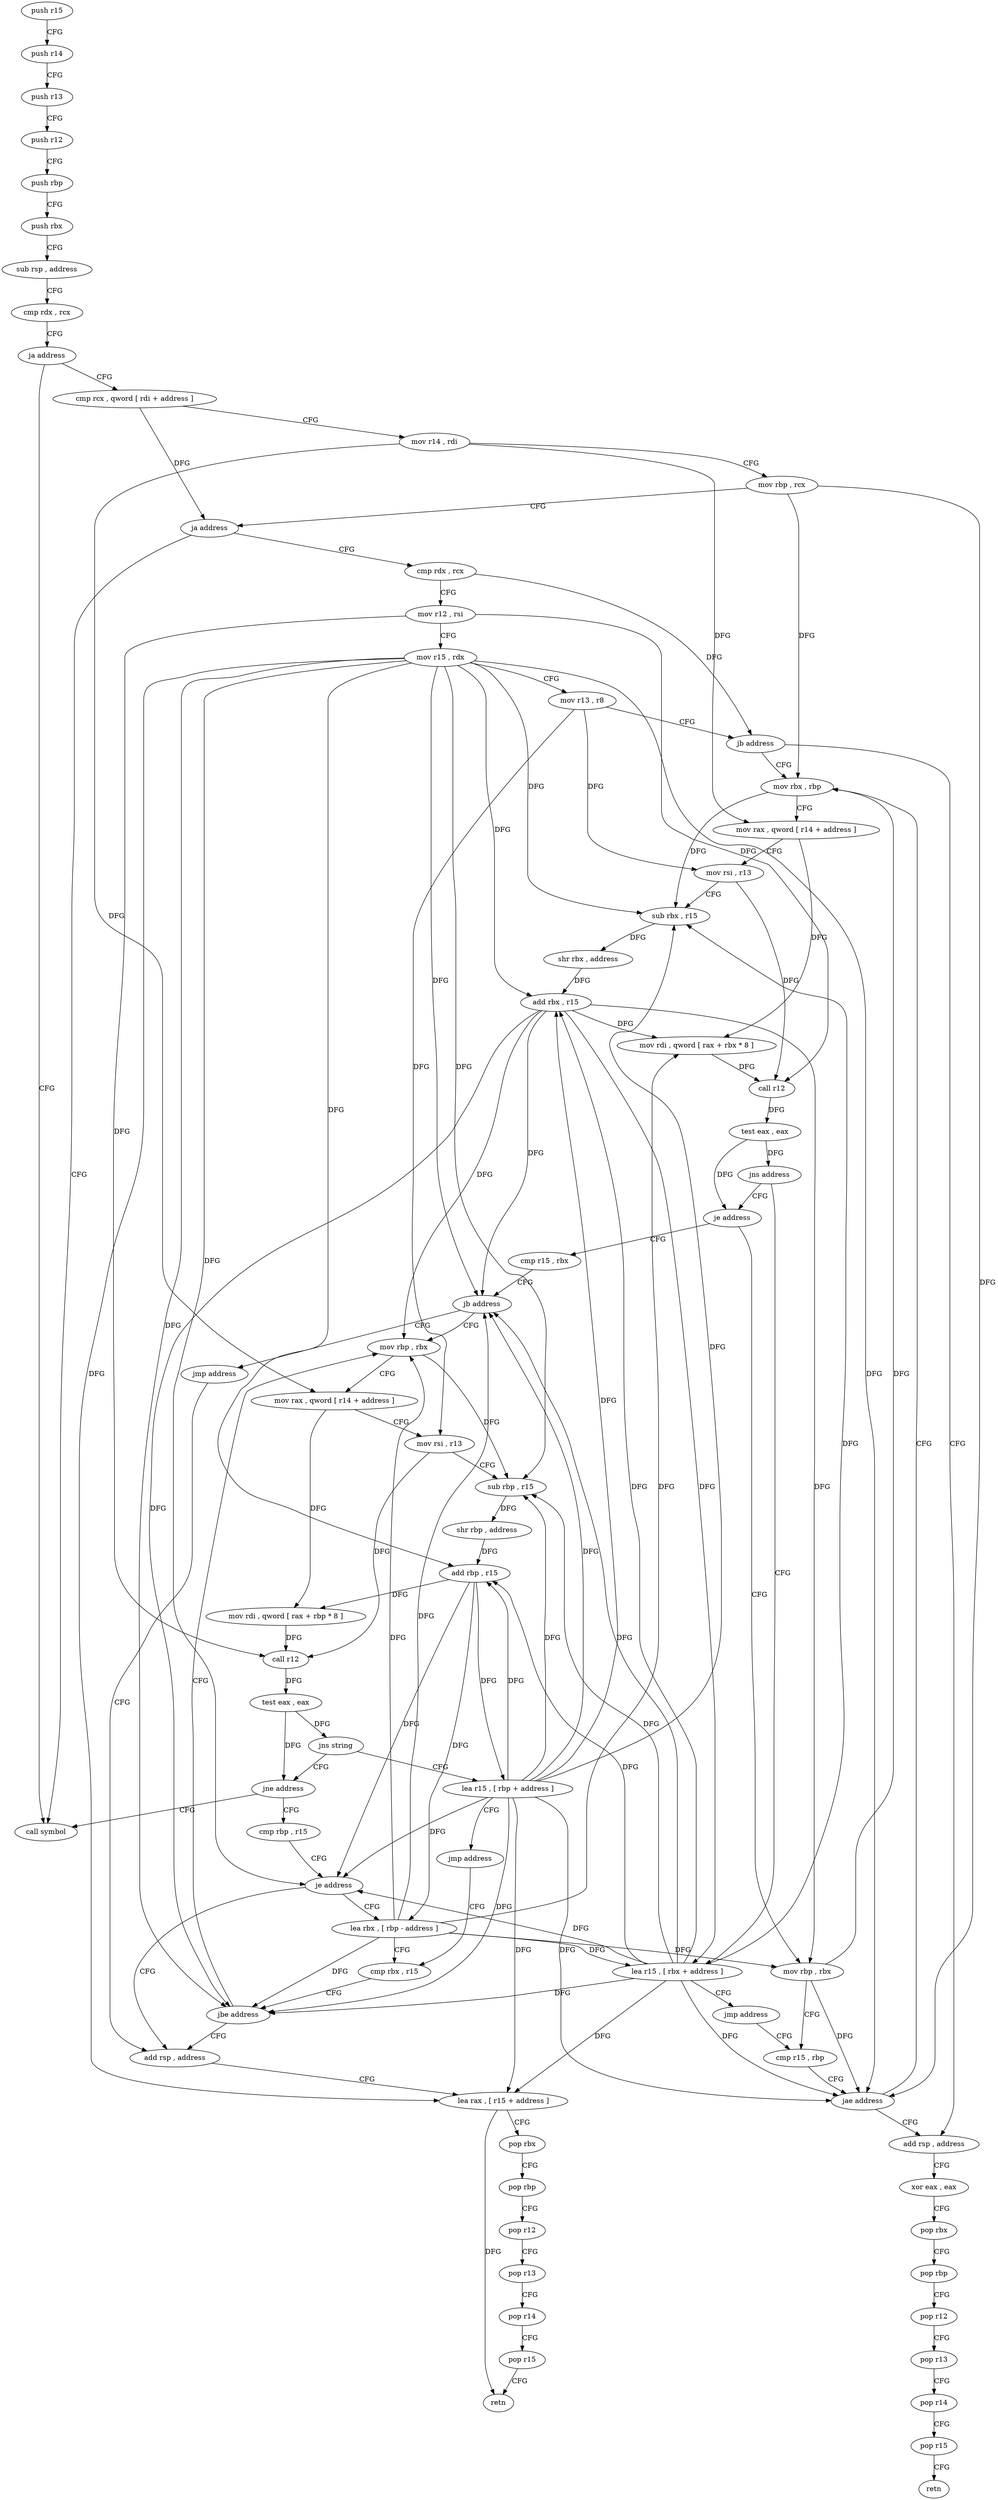 digraph "func" {
"168112" [label = "push r15" ]
"168114" [label = "push r14" ]
"168116" [label = "push r13" ]
"168118" [label = "push r12" ]
"168120" [label = "push rbp" ]
"168121" [label = "push rbx" ]
"168122" [label = "sub rsp , address" ]
"168126" [label = "cmp rdx , rcx" ]
"168129" [label = "ja address" ]
"168331" [label = "call symbol" ]
"168135" [label = "cmp rcx , qword [ rdi + address ]" ]
"168139" [label = "mov r14 , rdi" ]
"168142" [label = "mov rbp , rcx" ]
"168145" [label = "ja address" ]
"168151" [label = "cmp rdx , rcx" ]
"168154" [label = "mov r12 , rsi" ]
"168157" [label = "mov r15 , rdx" ]
"168160" [label = "mov r13 , r8" ]
"168163" [label = "jb address" ]
"168202" [label = "mov rbx , rbp" ]
"168165" [label = "add rsp , address" ]
"168205" [label = "mov rax , qword [ r14 + address ]" ]
"168209" [label = "mov rsi , r13" ]
"168212" [label = "sub rbx , r15" ]
"168215" [label = "shr rbx , address" ]
"168218" [label = "add rbx , r15" ]
"168221" [label = "mov rdi , qword [ rax + rbx * 8 ]" ]
"168225" [label = "call r12" ]
"168228" [label = "test eax , eax" ]
"168230" [label = "jns address" ]
"168192" [label = "je address" ]
"168232" [label = "lea r15 , [ rbx + address ]" ]
"168169" [label = "xor eax , eax" ]
"168171" [label = "pop rbx" ]
"168172" [label = "pop rbp" ]
"168173" [label = "pop r12" ]
"168175" [label = "pop r13" ]
"168177" [label = "pop r14" ]
"168179" [label = "pop r15" ]
"168181" [label = "retn" ]
"168240" [label = "cmp r15 , rbx" ]
"168194" [label = "mov rbp , rbx" ]
"168236" [label = "jmp address" ]
"168197" [label = "cmp r15 , rbp" ]
"168243" [label = "jb address" ]
"168272" [label = "mov rbp , rbx" ]
"168245" [label = "jmp address" ]
"168200" [label = "jae address" ]
"168275" [label = "mov rax , qword [ r14 + address ]" ]
"168279" [label = "mov rsi , r13" ]
"168282" [label = "sub rbp , r15" ]
"168285" [label = "shr rbp , address" ]
"168288" [label = "add rbp , r15" ]
"168291" [label = "mov rdi , qword [ rax + rbp * 8 ]" ]
"168295" [label = "call r12" ]
"168298" [label = "test eax , eax" ]
"168300" [label = "jns string" ]
"168256" [label = "jne address" ]
"168302" [label = "lea r15 , [ rbp + address ]" ]
"168312" [label = "add rsp , address" ]
"168258" [label = "cmp rbp , r15" ]
"168306" [label = "jmp address" ]
"168267" [label = "cmp rbx , r15" ]
"168316" [label = "lea rax , [ r15 + address ]" ]
"168320" [label = "pop rbx" ]
"168321" [label = "pop rbp" ]
"168322" [label = "pop r12" ]
"168324" [label = "pop r13" ]
"168326" [label = "pop r14" ]
"168328" [label = "pop r15" ]
"168330" [label = "retn" ]
"168261" [label = "je address" ]
"168263" [label = "lea rbx , [ rbp - address ]" ]
"168270" [label = "jbe address" ]
"168112" -> "168114" [ label = "CFG" ]
"168114" -> "168116" [ label = "CFG" ]
"168116" -> "168118" [ label = "CFG" ]
"168118" -> "168120" [ label = "CFG" ]
"168120" -> "168121" [ label = "CFG" ]
"168121" -> "168122" [ label = "CFG" ]
"168122" -> "168126" [ label = "CFG" ]
"168126" -> "168129" [ label = "CFG" ]
"168129" -> "168331" [ label = "CFG" ]
"168129" -> "168135" [ label = "CFG" ]
"168135" -> "168139" [ label = "CFG" ]
"168135" -> "168145" [ label = "DFG" ]
"168139" -> "168142" [ label = "CFG" ]
"168139" -> "168205" [ label = "DFG" ]
"168139" -> "168275" [ label = "DFG" ]
"168142" -> "168145" [ label = "CFG" ]
"168142" -> "168202" [ label = "DFG" ]
"168142" -> "168200" [ label = "DFG" ]
"168145" -> "168331" [ label = "CFG" ]
"168145" -> "168151" [ label = "CFG" ]
"168151" -> "168154" [ label = "CFG" ]
"168151" -> "168163" [ label = "DFG" ]
"168154" -> "168157" [ label = "CFG" ]
"168154" -> "168225" [ label = "DFG" ]
"168154" -> "168295" [ label = "DFG" ]
"168157" -> "168160" [ label = "CFG" ]
"168157" -> "168212" [ label = "DFG" ]
"168157" -> "168218" [ label = "DFG" ]
"168157" -> "168243" [ label = "DFG" ]
"168157" -> "168200" [ label = "DFG" ]
"168157" -> "168282" [ label = "DFG" ]
"168157" -> "168288" [ label = "DFG" ]
"168157" -> "168316" [ label = "DFG" ]
"168157" -> "168261" [ label = "DFG" ]
"168157" -> "168270" [ label = "DFG" ]
"168160" -> "168163" [ label = "CFG" ]
"168160" -> "168209" [ label = "DFG" ]
"168160" -> "168279" [ label = "DFG" ]
"168163" -> "168202" [ label = "CFG" ]
"168163" -> "168165" [ label = "CFG" ]
"168202" -> "168205" [ label = "CFG" ]
"168202" -> "168212" [ label = "DFG" ]
"168165" -> "168169" [ label = "CFG" ]
"168205" -> "168209" [ label = "CFG" ]
"168205" -> "168221" [ label = "DFG" ]
"168209" -> "168212" [ label = "CFG" ]
"168209" -> "168225" [ label = "DFG" ]
"168212" -> "168215" [ label = "DFG" ]
"168215" -> "168218" [ label = "DFG" ]
"168218" -> "168221" [ label = "DFG" ]
"168218" -> "168232" [ label = "DFG" ]
"168218" -> "168243" [ label = "DFG" ]
"168218" -> "168194" [ label = "DFG" ]
"168218" -> "168272" [ label = "DFG" ]
"168218" -> "168270" [ label = "DFG" ]
"168221" -> "168225" [ label = "DFG" ]
"168225" -> "168228" [ label = "DFG" ]
"168228" -> "168230" [ label = "DFG" ]
"168228" -> "168192" [ label = "DFG" ]
"168230" -> "168192" [ label = "CFG" ]
"168230" -> "168232" [ label = "CFG" ]
"168192" -> "168240" [ label = "CFG" ]
"168192" -> "168194" [ label = "CFG" ]
"168232" -> "168236" [ label = "CFG" ]
"168232" -> "168212" [ label = "DFG" ]
"168232" -> "168218" [ label = "DFG" ]
"168232" -> "168243" [ label = "DFG" ]
"168232" -> "168200" [ label = "DFG" ]
"168232" -> "168282" [ label = "DFG" ]
"168232" -> "168288" [ label = "DFG" ]
"168232" -> "168316" [ label = "DFG" ]
"168232" -> "168261" [ label = "DFG" ]
"168232" -> "168270" [ label = "DFG" ]
"168169" -> "168171" [ label = "CFG" ]
"168171" -> "168172" [ label = "CFG" ]
"168172" -> "168173" [ label = "CFG" ]
"168173" -> "168175" [ label = "CFG" ]
"168175" -> "168177" [ label = "CFG" ]
"168177" -> "168179" [ label = "CFG" ]
"168179" -> "168181" [ label = "CFG" ]
"168240" -> "168243" [ label = "CFG" ]
"168194" -> "168197" [ label = "CFG" ]
"168194" -> "168202" [ label = "DFG" ]
"168194" -> "168200" [ label = "DFG" ]
"168236" -> "168197" [ label = "CFG" ]
"168197" -> "168200" [ label = "CFG" ]
"168243" -> "168272" [ label = "CFG" ]
"168243" -> "168245" [ label = "CFG" ]
"168272" -> "168275" [ label = "CFG" ]
"168272" -> "168282" [ label = "DFG" ]
"168245" -> "168312" [ label = "CFG" ]
"168200" -> "168165" [ label = "CFG" ]
"168200" -> "168202" [ label = "CFG" ]
"168275" -> "168279" [ label = "CFG" ]
"168275" -> "168291" [ label = "DFG" ]
"168279" -> "168282" [ label = "CFG" ]
"168279" -> "168295" [ label = "DFG" ]
"168282" -> "168285" [ label = "DFG" ]
"168285" -> "168288" [ label = "DFG" ]
"168288" -> "168291" [ label = "DFG" ]
"168288" -> "168302" [ label = "DFG" ]
"168288" -> "168261" [ label = "DFG" ]
"168288" -> "168263" [ label = "DFG" ]
"168291" -> "168295" [ label = "DFG" ]
"168295" -> "168298" [ label = "DFG" ]
"168298" -> "168300" [ label = "DFG" ]
"168298" -> "168256" [ label = "DFG" ]
"168300" -> "168256" [ label = "CFG" ]
"168300" -> "168302" [ label = "CFG" ]
"168256" -> "168331" [ label = "CFG" ]
"168256" -> "168258" [ label = "CFG" ]
"168302" -> "168306" [ label = "CFG" ]
"168302" -> "168212" [ label = "DFG" ]
"168302" -> "168218" [ label = "DFG" ]
"168302" -> "168282" [ label = "DFG" ]
"168302" -> "168288" [ label = "DFG" ]
"168302" -> "168243" [ label = "DFG" ]
"168302" -> "168200" [ label = "DFG" ]
"168302" -> "168316" [ label = "DFG" ]
"168302" -> "168261" [ label = "DFG" ]
"168302" -> "168270" [ label = "DFG" ]
"168312" -> "168316" [ label = "CFG" ]
"168258" -> "168261" [ label = "CFG" ]
"168306" -> "168267" [ label = "CFG" ]
"168267" -> "168270" [ label = "CFG" ]
"168316" -> "168320" [ label = "CFG" ]
"168316" -> "168330" [ label = "DFG" ]
"168320" -> "168321" [ label = "CFG" ]
"168321" -> "168322" [ label = "CFG" ]
"168322" -> "168324" [ label = "CFG" ]
"168324" -> "168326" [ label = "CFG" ]
"168326" -> "168328" [ label = "CFG" ]
"168328" -> "168330" [ label = "CFG" ]
"168261" -> "168312" [ label = "CFG" ]
"168261" -> "168263" [ label = "CFG" ]
"168263" -> "168267" [ label = "CFG" ]
"168263" -> "168221" [ label = "DFG" ]
"168263" -> "168232" [ label = "DFG" ]
"168263" -> "168243" [ label = "DFG" ]
"168263" -> "168194" [ label = "DFG" ]
"168263" -> "168272" [ label = "DFG" ]
"168263" -> "168270" [ label = "DFG" ]
"168270" -> "168312" [ label = "CFG" ]
"168270" -> "168272" [ label = "CFG" ]
}
